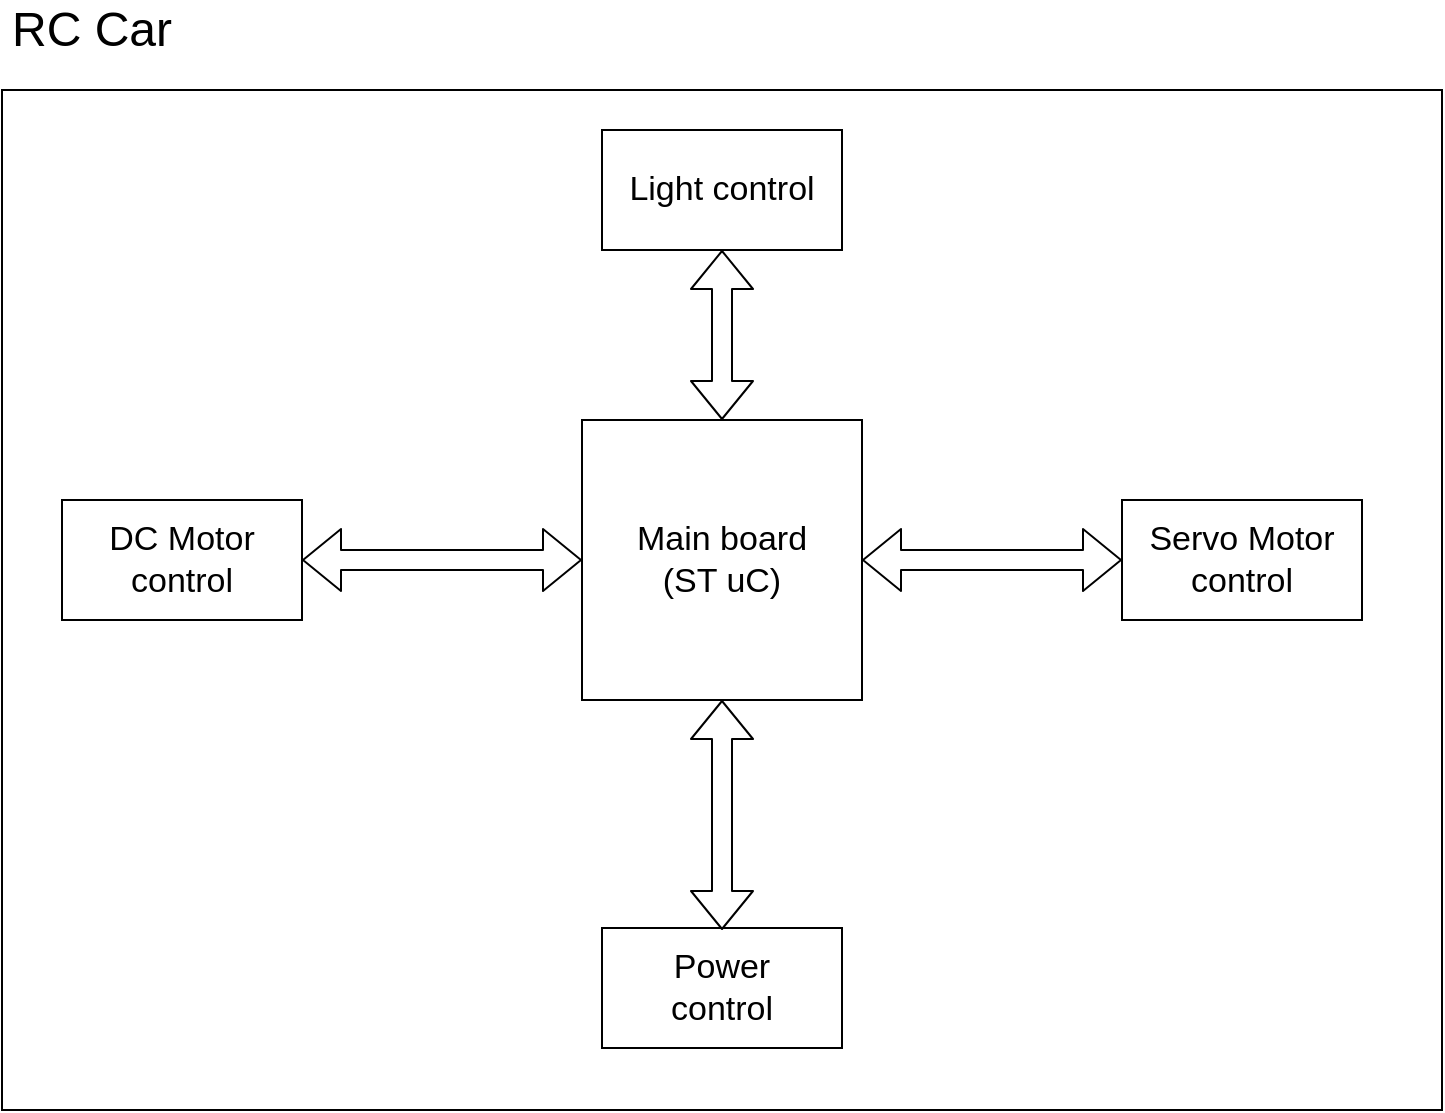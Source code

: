 <mxfile version="10.6.8" type="device"><diagram id="UFyHhuoq8jHwXxnT-9Yr" name="Page-1"><mxGraphModel dx="1188" dy="761" grid="1" gridSize="10" guides="1" tooltips="1" connect="1" arrows="1" fold="1" page="1" pageScale="1" pageWidth="850" pageHeight="1100" math="0" shadow="0"><root><mxCell id="0"/><mxCell id="1" parent="0"/><mxCell id="UJuq-ahMUFRqooydUH_l-2" value="" style="rounded=0;whiteSpace=wrap;html=1;" vertex="1" parent="1"><mxGeometry x="40" y="100" width="720" height="510" as="geometry"/></mxCell><mxCell id="UJuq-ahMUFRqooydUH_l-3" value="&lt;font style=&quot;font-size: 24px&quot;&gt;RC Car&lt;/font&gt;" style="text;html=1;strokeColor=none;fillColor=none;align=center;verticalAlign=middle;whiteSpace=wrap;rounded=0;" vertex="1" parent="1"><mxGeometry x="40" y="55" width="90" height="30" as="geometry"/></mxCell><mxCell id="UJuq-ahMUFRqooydUH_l-4" value="" style="whiteSpace=wrap;html=1;aspect=fixed;" vertex="1" parent="1"><mxGeometry x="330" y="265" width="140" height="140" as="geometry"/></mxCell><mxCell id="UJuq-ahMUFRqooydUH_l-5" value="&lt;span style=&quot;font-size: 17px&quot;&gt;Main board&lt;br&gt;(ST uC)&lt;br&gt;&lt;/span&gt;" style="text;html=1;strokeColor=none;fillColor=none;align=center;verticalAlign=middle;whiteSpace=wrap;rounded=0;" vertex="1" parent="1"><mxGeometry x="350" y="315" width="100" height="40" as="geometry"/></mxCell><mxCell id="UJuq-ahMUFRqooydUH_l-6" value="" style="rounded=0;whiteSpace=wrap;html=1;" vertex="1" parent="1"><mxGeometry x="340" y="120" width="120" height="60" as="geometry"/></mxCell><mxCell id="UJuq-ahMUFRqooydUH_l-7" value="&lt;font style=&quot;font-size: 17px&quot;&gt;Light control&lt;/font&gt;" style="text;html=1;strokeColor=none;fillColor=none;align=center;verticalAlign=middle;whiteSpace=wrap;rounded=0;" vertex="1" parent="1"><mxGeometry x="350" y="130" width="100" height="40" as="geometry"/></mxCell><mxCell id="UJuq-ahMUFRqooydUH_l-10" value="" style="rounded=0;whiteSpace=wrap;html=1;" vertex="1" parent="1"><mxGeometry x="70" y="305" width="120" height="60" as="geometry"/></mxCell><mxCell id="UJuq-ahMUFRqooydUH_l-11" value="&lt;font style=&quot;font-size: 17px&quot;&gt;DC Motor control&lt;/font&gt;" style="text;html=1;strokeColor=none;fillColor=none;align=center;verticalAlign=middle;whiteSpace=wrap;rounded=0;" vertex="1" parent="1"><mxGeometry x="80" y="315" width="100" height="40" as="geometry"/></mxCell><mxCell id="UJuq-ahMUFRqooydUH_l-14" value="" style="shape=flexArrow;endArrow=classic;startArrow=classic;html=1;entryX=0;entryY=0.5;entryDx=0;entryDy=0;exitX=1;exitY=0.5;exitDx=0;exitDy=0;" edge="1" parent="1" source="UJuq-ahMUFRqooydUH_l-10" target="UJuq-ahMUFRqooydUH_l-4"><mxGeometry width="50" height="50" relative="1" as="geometry"><mxPoint x="180" y="470" as="sourcePoint"/><mxPoint x="230" y="420" as="targetPoint"/></mxGeometry></mxCell><mxCell id="UJuq-ahMUFRqooydUH_l-15" value="" style="rounded=0;whiteSpace=wrap;html=1;" vertex="1" parent="1"><mxGeometry x="600" y="305" width="120" height="60" as="geometry"/></mxCell><mxCell id="UJuq-ahMUFRqooydUH_l-16" value="&lt;font style=&quot;font-size: 17px&quot;&gt;Servo Motor control&lt;/font&gt;" style="text;html=1;strokeColor=none;fillColor=none;align=center;verticalAlign=middle;whiteSpace=wrap;rounded=0;" vertex="1" parent="1"><mxGeometry x="610" y="315" width="100" height="40" as="geometry"/></mxCell><mxCell id="UJuq-ahMUFRqooydUH_l-17" value="" style="shape=flexArrow;endArrow=classic;startArrow=classic;html=1;entryX=0;entryY=0.5;entryDx=0;entryDy=0;exitX=1;exitY=0.5;exitDx=0;exitDy=0;" edge="1" parent="1" source="UJuq-ahMUFRqooydUH_l-4" target="UJuq-ahMUFRqooydUH_l-15"><mxGeometry width="50" height="50" relative="1" as="geometry"><mxPoint x="199.647" y="345.471" as="sourcePoint"/><mxPoint x="339.647" y="345.471" as="targetPoint"/><Array as="points"/></mxGeometry></mxCell><mxCell id="UJuq-ahMUFRqooydUH_l-19" value="" style="rounded=0;whiteSpace=wrap;html=1;" vertex="1" parent="1"><mxGeometry x="340" y="519" width="120" height="60" as="geometry"/></mxCell><mxCell id="UJuq-ahMUFRqooydUH_l-20" value="&lt;font style=&quot;font-size: 17px&quot;&gt;Power control&lt;/font&gt;" style="text;html=1;strokeColor=none;fillColor=none;align=center;verticalAlign=middle;whiteSpace=wrap;rounded=0;" vertex="1" parent="1"><mxGeometry x="350" y="529" width="100" height="40" as="geometry"/></mxCell><mxCell id="UJuq-ahMUFRqooydUH_l-21" value="" style="shape=flexArrow;endArrow=classic;startArrow=classic;html=1;entryX=0.5;entryY=1;entryDx=0;entryDy=0;" edge="1" parent="1" target="UJuq-ahMUFRqooydUH_l-4"><mxGeometry width="50" height="50" relative="1" as="geometry"><mxPoint x="400" y="520" as="sourcePoint"/><mxPoint x="610.235" y="345.471" as="targetPoint"/><Array as="points"/></mxGeometry></mxCell><mxCell id="UJuq-ahMUFRqooydUH_l-22" value="" style="shape=flexArrow;endArrow=classic;startArrow=classic;html=1;entryX=0.5;entryY=1;entryDx=0;entryDy=0;" edge="1" parent="1" source="UJuq-ahMUFRqooydUH_l-4" target="UJuq-ahMUFRqooydUH_l-6"><mxGeometry width="50" height="50" relative="1" as="geometry"><mxPoint x="410" y="530" as="sourcePoint"/><mxPoint x="410.235" y="414.882" as="targetPoint"/><Array as="points"/></mxGeometry></mxCell></root></mxGraphModel></diagram></mxfile>